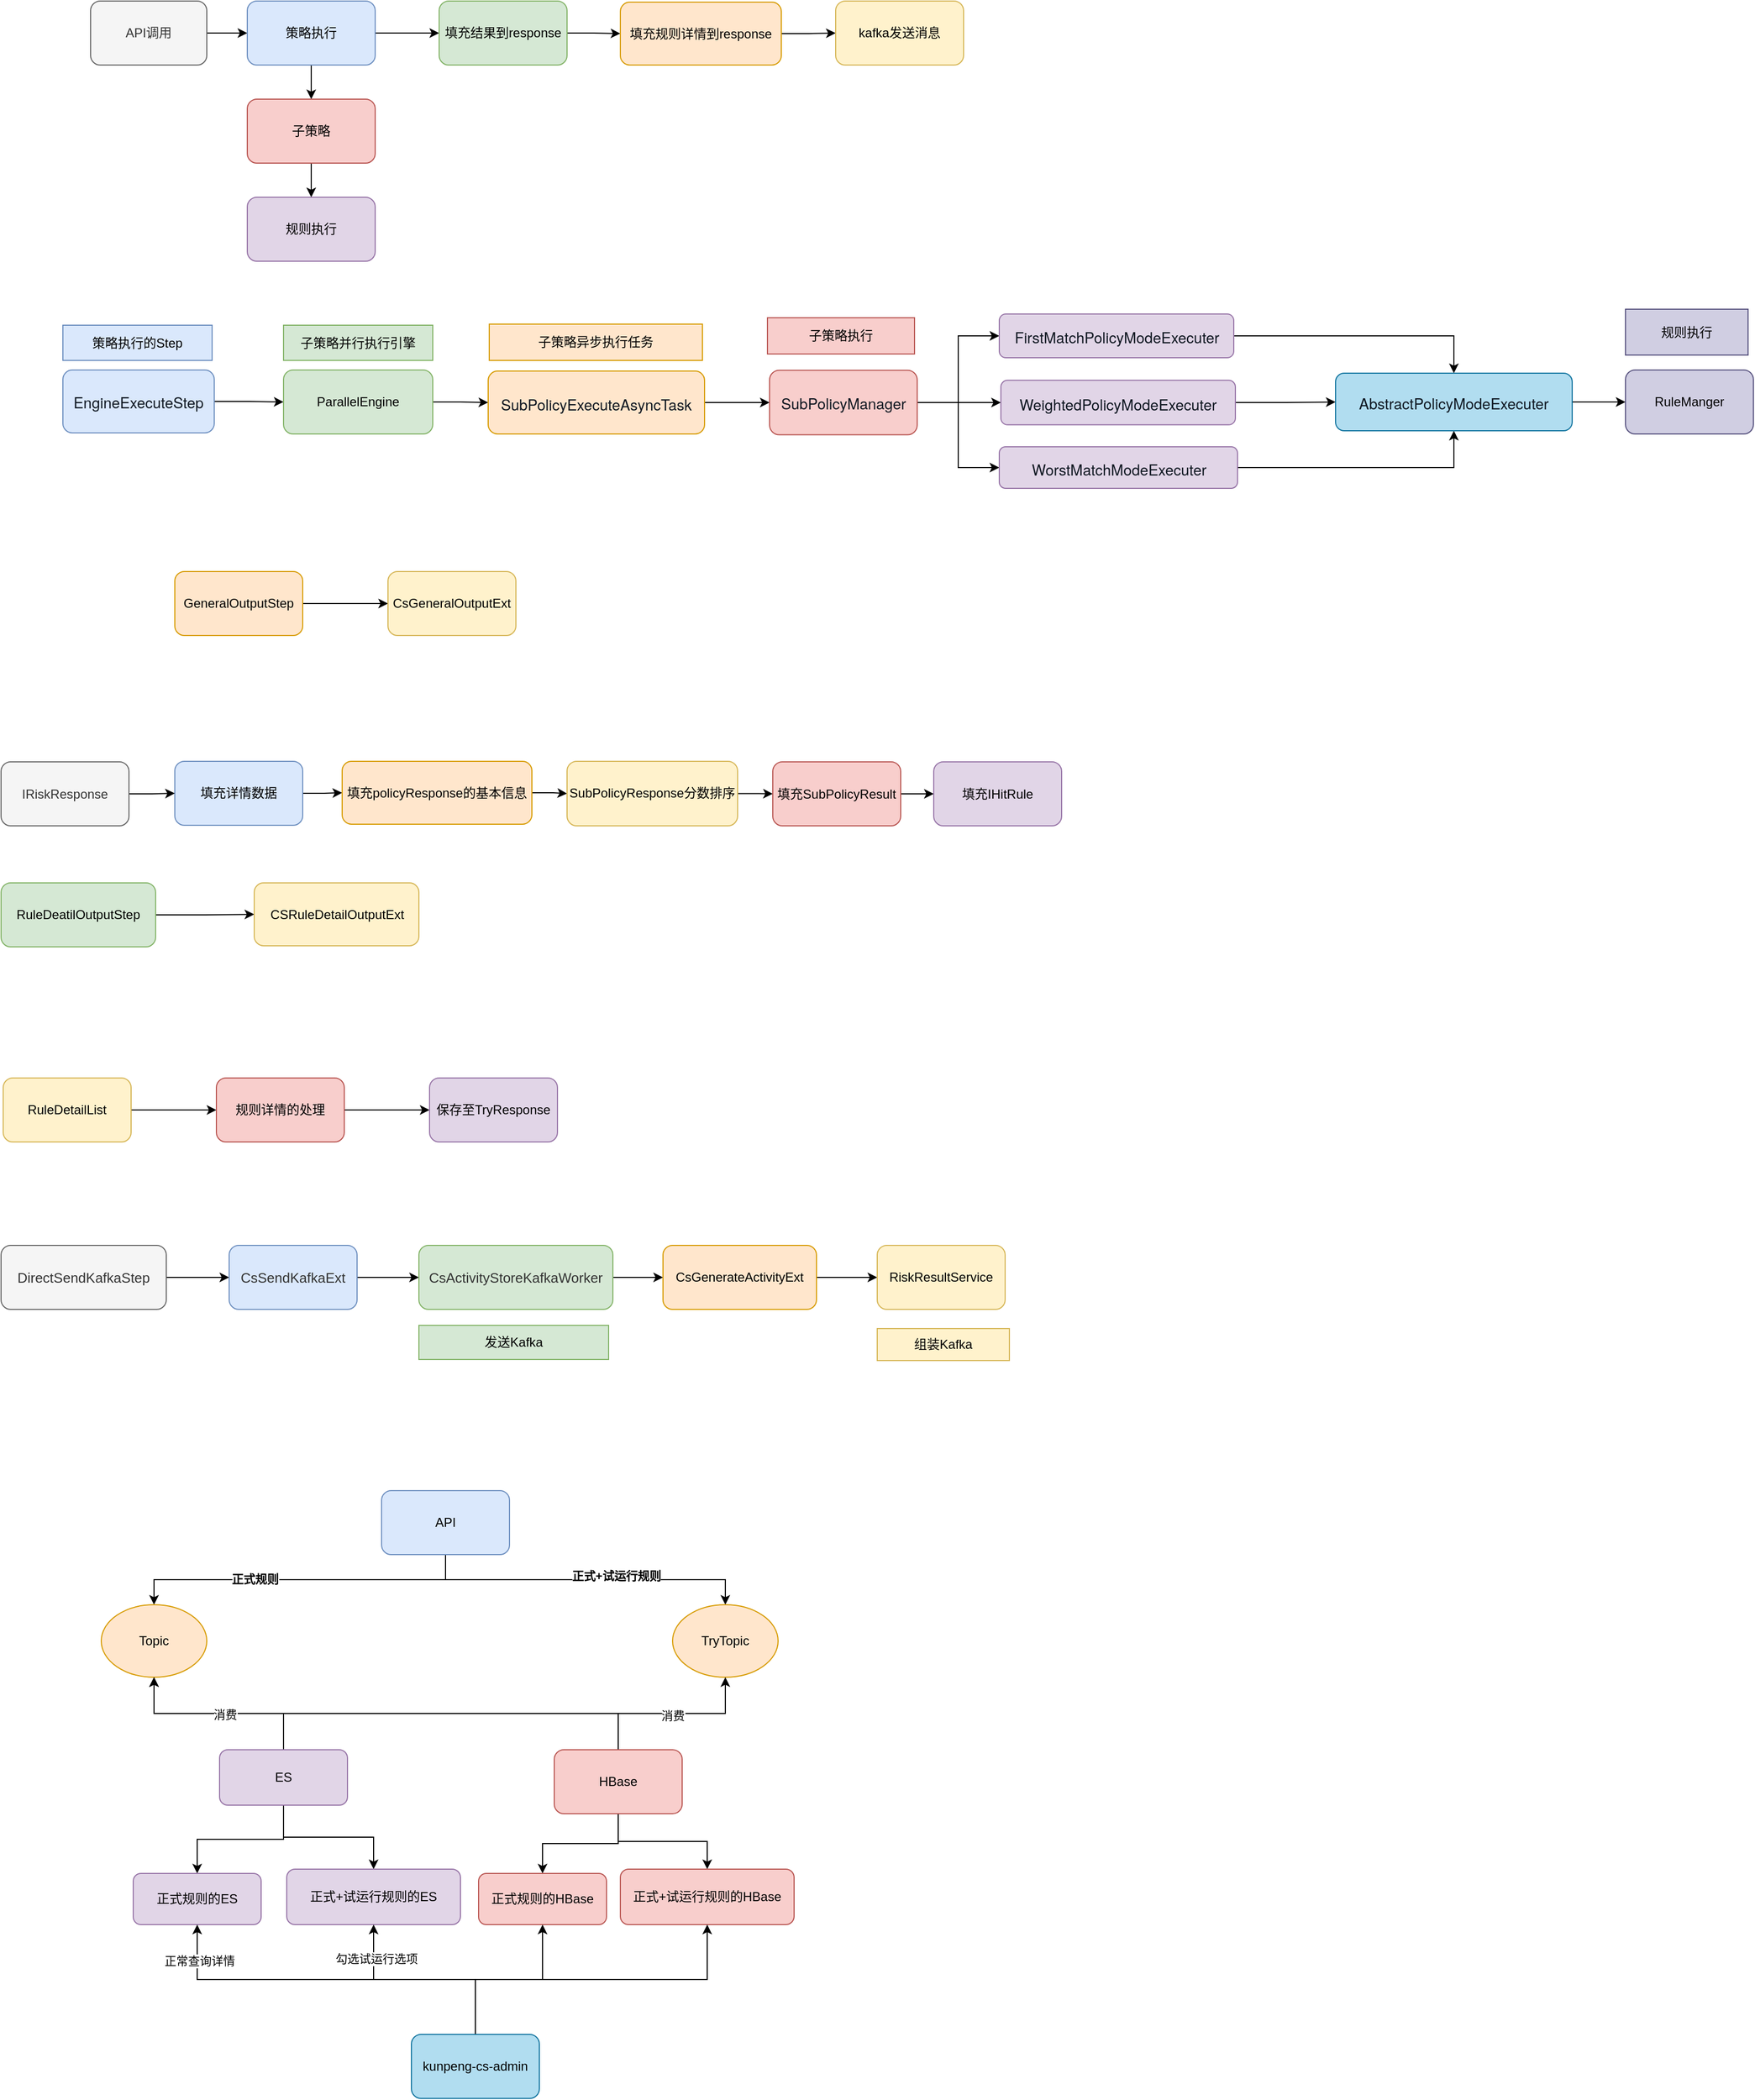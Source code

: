 <mxfile version="17.4.5" type="github" pages="2">
  <diagram id="8jfNpNAZliBH_JcL0tr9" name="Page-1">
    <mxGraphModel dx="873" dy="263" grid="0" gridSize="10" guides="1" tooltips="1" connect="1" arrows="1" fold="1" page="0" pageScale="1" pageWidth="827" pageHeight="1169" math="0" shadow="0">
      <root>
        <mxCell id="0" />
        <mxCell id="1" parent="0" />
        <mxCell id="HmQmNMEGDG_JzxM044ja-3" value="" style="edgeStyle=orthogonalEdgeStyle;rounded=0;orthogonalLoop=1;jettySize=auto;html=1;" parent="1" source="HmQmNMEGDG_JzxM044ja-1" target="HmQmNMEGDG_JzxM044ja-2" edge="1">
          <mxGeometry relative="1" as="geometry" />
        </mxCell>
        <mxCell id="HmQmNMEGDG_JzxM044ja-1" value="API调用" style="rounded=1;whiteSpace=wrap;html=1;fillColor=#f5f5f5;fontColor=#333333;strokeColor=#666666;" parent="1" vertex="1">
          <mxGeometry x="9" y="64" width="109" height="60" as="geometry" />
        </mxCell>
        <mxCell id="HmQmNMEGDG_JzxM044ja-9" value="" style="edgeStyle=orthogonalEdgeStyle;rounded=0;orthogonalLoop=1;jettySize=auto;html=1;fontColor=#FFFFFF;" parent="1" source="HmQmNMEGDG_JzxM044ja-2" target="HmQmNMEGDG_JzxM044ja-8" edge="1">
          <mxGeometry relative="1" as="geometry" />
        </mxCell>
        <mxCell id="HmQmNMEGDG_JzxM044ja-15" value="" style="edgeStyle=orthogonalEdgeStyle;rounded=0;orthogonalLoop=1;jettySize=auto;html=1;fontColor=#FFFFFF;" parent="1" source="HmQmNMEGDG_JzxM044ja-2" target="HmQmNMEGDG_JzxM044ja-14" edge="1">
          <mxGeometry relative="1" as="geometry" />
        </mxCell>
        <mxCell id="HmQmNMEGDG_JzxM044ja-2" value="策略执行" style="whiteSpace=wrap;html=1;rounded=1;fillColor=#dae8fc;strokeColor=#6c8ebf;" parent="1" vertex="1">
          <mxGeometry x="156" y="64" width="120" height="60" as="geometry" />
        </mxCell>
        <mxCell id="HmQmNMEGDG_JzxM044ja-11" value="" style="edgeStyle=orthogonalEdgeStyle;rounded=0;orthogonalLoop=1;jettySize=auto;html=1;fontColor=#FFFFFF;" parent="1" source="HmQmNMEGDG_JzxM044ja-8" target="HmQmNMEGDG_JzxM044ja-10" edge="1">
          <mxGeometry relative="1" as="geometry" />
        </mxCell>
        <mxCell id="HmQmNMEGDG_JzxM044ja-8" value="填充结果到response" style="whiteSpace=wrap;html=1;rounded=1;fillColor=#d5e8d4;strokeColor=#82b366;" parent="1" vertex="1">
          <mxGeometry x="336" y="64" width="120" height="60" as="geometry" />
        </mxCell>
        <mxCell id="HmQmNMEGDG_JzxM044ja-13" value="" style="edgeStyle=orthogonalEdgeStyle;rounded=0;orthogonalLoop=1;jettySize=auto;html=1;fontColor=#FFFFFF;" parent="1" source="HmQmNMEGDG_JzxM044ja-10" target="HmQmNMEGDG_JzxM044ja-12" edge="1">
          <mxGeometry relative="1" as="geometry" />
        </mxCell>
        <mxCell id="HmQmNMEGDG_JzxM044ja-10" value="填充规则详情到response" style="whiteSpace=wrap;html=1;rounded=1;fillColor=#ffe6cc;strokeColor=#d79b00;" parent="1" vertex="1">
          <mxGeometry x="506" y="65" width="151" height="59" as="geometry" />
        </mxCell>
        <mxCell id="HmQmNMEGDG_JzxM044ja-12" value="kafka发送消息" style="whiteSpace=wrap;html=1;rounded=1;fillColor=#fff2cc;strokeColor=#d6b656;" parent="1" vertex="1">
          <mxGeometry x="708" y="64" width="120" height="60" as="geometry" />
        </mxCell>
        <mxCell id="HmQmNMEGDG_JzxM044ja-18" value="" style="edgeStyle=orthogonalEdgeStyle;rounded=0;orthogonalLoop=1;jettySize=auto;html=1;fontColor=#FFFFFF;" parent="1" source="HmQmNMEGDG_JzxM044ja-14" target="HmQmNMEGDG_JzxM044ja-17" edge="1">
          <mxGeometry relative="1" as="geometry" />
        </mxCell>
        <mxCell id="HmQmNMEGDG_JzxM044ja-14" value="子策略" style="whiteSpace=wrap;html=1;fillColor=#f8cecc;strokeColor=#b85450;rounded=1;" parent="1" vertex="1">
          <mxGeometry x="156" y="156" width="120" height="60" as="geometry" />
        </mxCell>
        <mxCell id="HmQmNMEGDG_JzxM044ja-16" style="edgeStyle=orthogonalEdgeStyle;rounded=0;orthogonalLoop=1;jettySize=auto;html=1;exitX=0.5;exitY=1;exitDx=0;exitDy=0;fontColor=#FFFFFF;" parent="1" source="HmQmNMEGDG_JzxM044ja-14" target="HmQmNMEGDG_JzxM044ja-14" edge="1">
          <mxGeometry relative="1" as="geometry" />
        </mxCell>
        <mxCell id="HmQmNMEGDG_JzxM044ja-17" value="规则执行" style="whiteSpace=wrap;html=1;fillColor=#e1d5e7;strokeColor=#9673a6;rounded=1;" parent="1" vertex="1">
          <mxGeometry x="156" y="248" width="120" height="60" as="geometry" />
        </mxCell>
        <mxCell id="HmQmNMEGDG_JzxM044ja-28" value="" style="edgeStyle=orthogonalEdgeStyle;rounded=0;orthogonalLoop=1;jettySize=auto;html=1;fontFamily=Helvetica;fontColor=#FFFFFF;" parent="1" source="HmQmNMEGDG_JzxM044ja-25" target="HmQmNMEGDG_JzxM044ja-27" edge="1">
          <mxGeometry relative="1" as="geometry" />
        </mxCell>
        <mxCell id="HmQmNMEGDG_JzxM044ja-25" value="&lt;p class=&quot;p1&quot; style=&quot;margin: 0px ; font-stretch: normal ; font-size: 14px ; line-height: normal ; font-family: &amp;#34;helvetica neue&amp;#34; ; color: rgb(15 , 23 , 33)&quot;&gt;&lt;/p&gt;&lt;span style=&quot;color: rgb(15 , 23 , 33) ; font-family: &amp;#34;helvetica neue&amp;#34; ; font-size: 14px&quot;&gt;EngineExecuteStep&lt;br style=&quot;color: rgb(15 , 23 , 33) ; font-family: &amp;#34;helvetica neue&amp;#34; ; font-size: 14px ; font-style: normal ; font-weight: 400 ; letter-spacing: normal ; text-align: center ; text-indent: 0px ; text-transform: none ; word-spacing: 0px ; background-color: rgb(255 , 255 , 255)&quot;&gt;&lt;/span&gt;" style="rounded=1;whiteSpace=wrap;html=1;fontFamily=Helvetica;strokeColor=#6c8ebf;fillColor=#dae8fc;" parent="1" vertex="1">
          <mxGeometry x="-17" y="410" width="142" height="59" as="geometry" />
        </mxCell>
        <mxCell id="HmQmNMEGDG_JzxM044ja-35" value="" style="edgeStyle=orthogonalEdgeStyle;rounded=0;orthogonalLoop=1;jettySize=auto;html=1;fontFamily=Helvetica;fontColor=#FFFFFF;" parent="1" source="HmQmNMEGDG_JzxM044ja-27" target="HmQmNMEGDG_JzxM044ja-34" edge="1">
          <mxGeometry relative="1" as="geometry" />
        </mxCell>
        <mxCell id="HmQmNMEGDG_JzxM044ja-27" value="ParallelEngine" style="whiteSpace=wrap;html=1;fillColor=#d5e8d4;strokeColor=#82b366;rounded=1;" parent="1" vertex="1">
          <mxGeometry x="190" y="410" width="140" height="60" as="geometry" />
        </mxCell>
        <mxCell id="HmQmNMEGDG_JzxM044ja-30" value="策略执行的Step" style="text;html=1;strokeColor=#6c8ebf;fillColor=#dae8fc;align=center;verticalAlign=middle;whiteSpace=wrap;rounded=0;fontFamily=Helvetica;" parent="1" vertex="1">
          <mxGeometry x="-17" y="368" width="140" height="33" as="geometry" />
        </mxCell>
        <mxCell id="HmQmNMEGDG_JzxM044ja-31" value="子策略并行执行引擎" style="text;html=1;strokeColor=#82b366;fillColor=#d5e8d4;align=center;verticalAlign=middle;whiteSpace=wrap;rounded=0;fontFamily=Helvetica;" parent="1" vertex="1">
          <mxGeometry x="190" y="368" width="140" height="33" as="geometry" />
        </mxCell>
        <mxCell id="HmQmNMEGDG_JzxM044ja-38" value="" style="edgeStyle=orthogonalEdgeStyle;rounded=0;orthogonalLoop=1;jettySize=auto;html=1;fontFamily=Helvetica;fontColor=#FFFFFF;" parent="1" source="HmQmNMEGDG_JzxM044ja-34" target="HmQmNMEGDG_JzxM044ja-37" edge="1">
          <mxGeometry relative="1" as="geometry" />
        </mxCell>
        <mxCell id="HmQmNMEGDG_JzxM044ja-34" value="&lt;p class=&quot;p1&quot; style=&quot;margin: 0px ; font-stretch: normal ; font-size: 14px ; line-height: normal ; font-family: &amp;#34;helvetica neue&amp;#34; ; color: rgb(15 , 23 , 33)&quot;&gt;SubPolicyExecuteAsyncTask&lt;/p&gt;" style="whiteSpace=wrap;html=1;fillColor=#ffe6cc;strokeColor=#d79b00;rounded=1;" parent="1" vertex="1">
          <mxGeometry x="382" y="411" width="203" height="59" as="geometry" />
        </mxCell>
        <mxCell id="HmQmNMEGDG_JzxM044ja-36" value="子策略异步执行任务" style="text;html=1;strokeColor=#d79b00;fillColor=#ffe6cc;align=center;verticalAlign=middle;whiteSpace=wrap;rounded=0;fontFamily=Helvetica;" parent="1" vertex="1">
          <mxGeometry x="383" y="367" width="200" height="34" as="geometry" />
        </mxCell>
        <mxCell id="HmQmNMEGDG_JzxM044ja-46" style="edgeStyle=orthogonalEdgeStyle;rounded=0;orthogonalLoop=1;jettySize=auto;html=1;entryX=0;entryY=0.5;entryDx=0;entryDy=0;fontFamily=Helvetica;fontColor=#FFFFFF;exitX=1;exitY=0.5;exitDx=0;exitDy=0;" parent="1" source="HmQmNMEGDG_JzxM044ja-37" target="HmQmNMEGDG_JzxM044ja-40" edge="1">
          <mxGeometry relative="1" as="geometry">
            <mxPoint x="817" y="292" as="sourcePoint" />
          </mxGeometry>
        </mxCell>
        <mxCell id="HmQmNMEGDG_JzxM044ja-49" style="edgeStyle=orthogonalEdgeStyle;rounded=0;orthogonalLoop=1;jettySize=auto;html=1;exitX=1;exitY=0.5;exitDx=0;exitDy=0;entryX=0;entryY=0.5;entryDx=0;entryDy=0;fontFamily=Helvetica;fontColor=#FFFFFF;startArrow=none;startFill=0;endArrow=classic;endFill=1;" parent="1" source="HmQmNMEGDG_JzxM044ja-37" target="HmQmNMEGDG_JzxM044ja-42" edge="1">
          <mxGeometry relative="1" as="geometry" />
        </mxCell>
        <mxCell id="HmQmNMEGDG_JzxM044ja-50" style="edgeStyle=orthogonalEdgeStyle;rounded=0;orthogonalLoop=1;jettySize=auto;html=1;exitX=1;exitY=0.5;exitDx=0;exitDy=0;entryX=0;entryY=0.5;entryDx=0;entryDy=0;fontFamily=Helvetica;fontColor=#FFFFFF;startArrow=none;startFill=0;endArrow=classic;endFill=1;" parent="1" source="HmQmNMEGDG_JzxM044ja-37" target="HmQmNMEGDG_JzxM044ja-44" edge="1">
          <mxGeometry relative="1" as="geometry" />
        </mxCell>
        <mxCell id="HmQmNMEGDG_JzxM044ja-37" value="&lt;span style=&quot;color: rgb(15 , 23 , 33) ; font-family: &amp;#34;helvetica neue&amp;#34; ; font-size: 14px&quot;&gt;SubPolicyManager&lt;/span&gt;" style="whiteSpace=wrap;html=1;fillColor=#f8cecc;strokeColor=#b85450;rounded=1;" parent="1" vertex="1">
          <mxGeometry x="646" y="410.25" width="138.5" height="60.5" as="geometry" />
        </mxCell>
        <mxCell id="HmQmNMEGDG_JzxM044ja-39" value="子策略执行" style="text;html=1;strokeColor=#b85450;fillColor=#f8cecc;align=center;verticalAlign=middle;whiteSpace=wrap;rounded=0;fontFamily=Helvetica;" parent="1" vertex="1">
          <mxGeometry x="644" y="361" width="138" height="34" as="geometry" />
        </mxCell>
        <mxCell id="HmQmNMEGDG_JzxM044ja-57" style="edgeStyle=orthogonalEdgeStyle;rounded=0;orthogonalLoop=1;jettySize=auto;html=1;exitX=1;exitY=0.5;exitDx=0;exitDy=0;fontFamily=Helvetica;fontColor=#FFFFFF;startArrow=none;startFill=0;endArrow=classic;endFill=1;" parent="1" source="HmQmNMEGDG_JzxM044ja-40" target="HmQmNMEGDG_JzxM044ja-56" edge="1">
          <mxGeometry relative="1" as="geometry" />
        </mxCell>
        <mxCell id="HmQmNMEGDG_JzxM044ja-40" value="&lt;p class=&quot;p1&quot; style=&quot;margin: 0px ; font-stretch: normal ; font-size: 14px ; line-height: normal ; font-family: &amp;#34;helvetica neue&amp;#34; ; color: rgb(15 , 23 , 33)&quot;&gt;FirstMatchPolicyModeExecuter&lt;/p&gt;" style="whiteSpace=wrap;html=1;fillColor=#e1d5e7;strokeColor=#9673a6;rounded=1;" parent="1" vertex="1">
          <mxGeometry x="861.5" y="357.5" width="220" height="41" as="geometry" />
        </mxCell>
        <mxCell id="HmQmNMEGDG_JzxM044ja-59" style="edgeStyle=orthogonalEdgeStyle;rounded=0;orthogonalLoop=1;jettySize=auto;html=1;exitX=1;exitY=0.5;exitDx=0;exitDy=0;fontFamily=Helvetica;fontColor=#FFFFFF;startArrow=none;startFill=0;endArrow=classic;endFill=1;" parent="1" source="HmQmNMEGDG_JzxM044ja-42" target="HmQmNMEGDG_JzxM044ja-56" edge="1">
          <mxGeometry relative="1" as="geometry" />
        </mxCell>
        <mxCell id="HmQmNMEGDG_JzxM044ja-42" value="&lt;p class=&quot;p1&quot; style=&quot;margin: 0px ; font-stretch: normal ; font-size: 14px ; line-height: normal ; font-family: &amp;#34;helvetica neue&amp;#34; ; color: rgb(15 , 23 , 33)&quot;&gt;WeightedPolicyModeExecuter&lt;/p&gt;" style="whiteSpace=wrap;html=1;fillColor=#e1d5e7;strokeColor=#9673a6;rounded=1;" parent="1" vertex="1">
          <mxGeometry x="863" y="419.63" width="220" height="41.75" as="geometry" />
        </mxCell>
        <mxCell id="HmQmNMEGDG_JzxM044ja-58" style="edgeStyle=orthogonalEdgeStyle;rounded=0;orthogonalLoop=1;jettySize=auto;html=1;exitX=1;exitY=0.5;exitDx=0;exitDy=0;entryX=0.5;entryY=1;entryDx=0;entryDy=0;fontFamily=Helvetica;fontColor=#FFFFFF;startArrow=none;startFill=0;endArrow=classic;endFill=1;" parent="1" source="HmQmNMEGDG_JzxM044ja-44" target="HmQmNMEGDG_JzxM044ja-56" edge="1">
          <mxGeometry relative="1" as="geometry" />
        </mxCell>
        <mxCell id="HmQmNMEGDG_JzxM044ja-44" value="&lt;p class=&quot;p1&quot; style=&quot;margin: 0px ; font-stretch: normal ; font-size: 14px ; line-height: normal ; font-family: &amp;#34;helvetica neue&amp;#34; ; color: rgb(15 , 23 , 33)&quot;&gt;WorstMatchModeExecuter&lt;/p&gt;" style="whiteSpace=wrap;html=1;fillColor=#e1d5e7;strokeColor=#9673a6;rounded=1;" parent="1" vertex="1">
          <mxGeometry x="861.5" y="482" width="223.5" height="39" as="geometry" />
        </mxCell>
        <mxCell id="HmQmNMEGDG_JzxM044ja-61" value="" style="edgeStyle=orthogonalEdgeStyle;rounded=0;orthogonalLoop=1;jettySize=auto;html=1;fontFamily=Helvetica;fontColor=#FFFFFF;startArrow=none;startFill=0;endArrow=classic;endFill=1;" parent="1" source="HmQmNMEGDG_JzxM044ja-56" target="HmQmNMEGDG_JzxM044ja-60" edge="1">
          <mxGeometry relative="1" as="geometry" />
        </mxCell>
        <mxCell id="HmQmNMEGDG_JzxM044ja-56" value="&lt;p class=&quot;p1&quot; style=&quot;margin: 0px ; font-stretch: normal ; font-size: 14px ; line-height: normal ; font-family: &amp;#34;helvetica neue&amp;#34; ; color: rgb(15 , 23 , 33)&quot;&gt;AbstractPolicyModeExecuter&lt;/p&gt;" style="rounded=1;whiteSpace=wrap;html=1;fontFamily=Helvetica;strokeColor=#10739e;fillColor=#b1ddf0;" parent="1" vertex="1">
          <mxGeometry x="1177" y="413" width="222" height="54" as="geometry" />
        </mxCell>
        <mxCell id="HmQmNMEGDG_JzxM044ja-60" value="RuleManger" style="whiteSpace=wrap;html=1;fillColor=#d0cee2;strokeColor=#56517e;rounded=1;" parent="1" vertex="1">
          <mxGeometry x="1449" y="410" width="120" height="60" as="geometry" />
        </mxCell>
        <mxCell id="HmQmNMEGDG_JzxM044ja-62" value="规则执行" style="text;html=1;strokeColor=#56517e;fillColor=#d0cee2;align=center;verticalAlign=middle;whiteSpace=wrap;rounded=0;fontFamily=Helvetica;" parent="1" vertex="1">
          <mxGeometry x="1449" y="353" width="115" height="43" as="geometry" />
        </mxCell>
        <mxCell id="BPZOe5Mcxmma2KJgpljq-3" value="" style="edgeStyle=orthogonalEdgeStyle;rounded=0;orthogonalLoop=1;jettySize=auto;html=1;" edge="1" parent="1" source="BPZOe5Mcxmma2KJgpljq-1" target="BPZOe5Mcxmma2KJgpljq-2">
          <mxGeometry relative="1" as="geometry" />
        </mxCell>
        <mxCell id="BPZOe5Mcxmma2KJgpljq-1" value="GeneralOutputStep" style="rounded=1;whiteSpace=wrap;html=1;fillColor=#ffe6cc;strokeColor=#d79b00;" vertex="1" parent="1">
          <mxGeometry x="88" y="599" width="120" height="60" as="geometry" />
        </mxCell>
        <mxCell id="BPZOe5Mcxmma2KJgpljq-2" value="&lt;span&gt;CsGeneralOutputExt&lt;/span&gt;" style="whiteSpace=wrap;html=1;fillColor=#fff2cc;strokeColor=#d6b656;rounded=1;" vertex="1" parent="1">
          <mxGeometry x="288" y="599" width="120" height="60" as="geometry" />
        </mxCell>
        <mxCell id="BPZOe5Mcxmma2KJgpljq-6" value="" style="edgeStyle=orthogonalEdgeStyle;rounded=0;orthogonalLoop=1;jettySize=auto;html=1;" edge="1" parent="1" source="BPZOe5Mcxmma2KJgpljq-4" target="BPZOe5Mcxmma2KJgpljq-5">
          <mxGeometry relative="1" as="geometry" />
        </mxCell>
        <mxCell id="BPZOe5Mcxmma2KJgpljq-4" value="填充详情数据" style="rounded=1;whiteSpace=wrap;html=1;fillColor=#dae8fc;strokeColor=#6c8ebf;" vertex="1" parent="1">
          <mxGeometry x="88" y="777" width="120" height="60" as="geometry" />
        </mxCell>
        <mxCell id="BPZOe5Mcxmma2KJgpljq-10" value="" style="edgeStyle=orthogonalEdgeStyle;rounded=0;orthogonalLoop=1;jettySize=auto;html=1;" edge="1" parent="1" source="BPZOe5Mcxmma2KJgpljq-5" target="BPZOe5Mcxmma2KJgpljq-9">
          <mxGeometry relative="1" as="geometry" />
        </mxCell>
        <mxCell id="BPZOe5Mcxmma2KJgpljq-5" value="填充policyResponse的基本信息" style="whiteSpace=wrap;html=1;rounded=1;fillColor=#ffe6cc;strokeColor=#d79b00;" vertex="1" parent="1">
          <mxGeometry x="245" y="777" width="178" height="59" as="geometry" />
        </mxCell>
        <mxCell id="BPZOe5Mcxmma2KJgpljq-17" value="" style="edgeStyle=orthogonalEdgeStyle;rounded=0;orthogonalLoop=1;jettySize=auto;html=1;" edge="1" parent="1" source="BPZOe5Mcxmma2KJgpljq-9" target="BPZOe5Mcxmma2KJgpljq-16">
          <mxGeometry relative="1" as="geometry" />
        </mxCell>
        <mxCell id="BPZOe5Mcxmma2KJgpljq-9" value="SubPolicyResponse分数排序" style="whiteSpace=wrap;html=1;rounded=1;fillColor=#fff2cc;strokeColor=#d6b656;" vertex="1" parent="1">
          <mxGeometry x="456" y="777" width="160" height="60.5" as="geometry" />
        </mxCell>
        <mxCell id="BPZOe5Mcxmma2KJgpljq-15" style="edgeStyle=orthogonalEdgeStyle;rounded=0;orthogonalLoop=1;jettySize=auto;html=1;exitX=1;exitY=0.5;exitDx=0;exitDy=0;" edge="1" parent="1" source="BPZOe5Mcxmma2KJgpljq-13" target="BPZOe5Mcxmma2KJgpljq-4">
          <mxGeometry relative="1" as="geometry" />
        </mxCell>
        <mxCell id="BPZOe5Mcxmma2KJgpljq-13" value="IRiskResponse" style="whiteSpace=wrap;html=1;rounded=1;fillColor=#f5f5f5;fontColor=#333333;strokeColor=#666666;" vertex="1" parent="1">
          <mxGeometry x="-75" y="777.5" width="120" height="60" as="geometry" />
        </mxCell>
        <mxCell id="BPZOe5Mcxmma2KJgpljq-19" value="" style="edgeStyle=orthogonalEdgeStyle;rounded=0;orthogonalLoop=1;jettySize=auto;html=1;" edge="1" parent="1" source="BPZOe5Mcxmma2KJgpljq-16" target="BPZOe5Mcxmma2KJgpljq-18">
          <mxGeometry relative="1" as="geometry" />
        </mxCell>
        <mxCell id="BPZOe5Mcxmma2KJgpljq-16" value="填充SubPolicyResult" style="whiteSpace=wrap;html=1;rounded=1;fillColor=#f8cecc;strokeColor=#b85450;" vertex="1" parent="1">
          <mxGeometry x="649" y="777.5" width="120" height="60" as="geometry" />
        </mxCell>
        <mxCell id="BPZOe5Mcxmma2KJgpljq-18" value="填充IHitRule" style="whiteSpace=wrap;html=1;rounded=1;fillColor=#e1d5e7;strokeColor=#9673a6;" vertex="1" parent="1">
          <mxGeometry x="800" y="777.5" width="120" height="60" as="geometry" />
        </mxCell>
        <mxCell id="BPZOe5Mcxmma2KJgpljq-22" value="" style="edgeStyle=orthogonalEdgeStyle;rounded=0;orthogonalLoop=1;jettySize=auto;html=1;" edge="1" parent="1" source="BPZOe5Mcxmma2KJgpljq-20" target="BPZOe5Mcxmma2KJgpljq-21">
          <mxGeometry relative="1" as="geometry" />
        </mxCell>
        <mxCell id="BPZOe5Mcxmma2KJgpljq-20" value="RuleDeatilOutputStep" style="rounded=1;whiteSpace=wrap;html=1;fillColor=#d5e8d4;strokeColor=#82b366;" vertex="1" parent="1">
          <mxGeometry x="-75" y="891" width="145" height="60" as="geometry" />
        </mxCell>
        <mxCell id="BPZOe5Mcxmma2KJgpljq-21" value="CSRuleDetailOutputExt" style="whiteSpace=wrap;html=1;fillColor=#fff2cc;strokeColor=#d6b656;rounded=1;" vertex="1" parent="1">
          <mxGeometry x="162.5" y="891" width="154.5" height="59" as="geometry" />
        </mxCell>
        <mxCell id="BPZOe5Mcxmma2KJgpljq-25" value="" style="edgeStyle=orthogonalEdgeStyle;rounded=0;orthogonalLoop=1;jettySize=auto;html=1;" edge="1" parent="1" source="BPZOe5Mcxmma2KJgpljq-23" target="BPZOe5Mcxmma2KJgpljq-24">
          <mxGeometry relative="1" as="geometry" />
        </mxCell>
        <mxCell id="BPZOe5Mcxmma2KJgpljq-23" value="RuleDetailList" style="rounded=1;whiteSpace=wrap;html=1;fillColor=#fff2cc;strokeColor=#d6b656;" vertex="1" parent="1">
          <mxGeometry x="-73" y="1074" width="120" height="60" as="geometry" />
        </mxCell>
        <mxCell id="BPZOe5Mcxmma2KJgpljq-27" value="" style="edgeStyle=orthogonalEdgeStyle;rounded=0;orthogonalLoop=1;jettySize=auto;html=1;" edge="1" parent="1" source="BPZOe5Mcxmma2KJgpljq-24" target="BPZOe5Mcxmma2KJgpljq-26">
          <mxGeometry relative="1" as="geometry" />
        </mxCell>
        <mxCell id="BPZOe5Mcxmma2KJgpljq-24" value="规则详情的处理" style="whiteSpace=wrap;html=1;rounded=1;fillColor=#f8cecc;strokeColor=#b85450;" vertex="1" parent="1">
          <mxGeometry x="127" y="1074" width="120" height="60" as="geometry" />
        </mxCell>
        <mxCell id="BPZOe5Mcxmma2KJgpljq-26" value="保存至TryResponse" style="whiteSpace=wrap;html=1;rounded=1;fillColor=#e1d5e7;strokeColor=#9673a6;" vertex="1" parent="1">
          <mxGeometry x="327" y="1074" width="120" height="60" as="geometry" />
        </mxCell>
        <mxCell id="BPZOe5Mcxmma2KJgpljq-30" value="" style="edgeStyle=orthogonalEdgeStyle;rounded=0;orthogonalLoop=1;jettySize=auto;html=1;" edge="1" parent="1" source="BPZOe5Mcxmma2KJgpljq-28" target="BPZOe5Mcxmma2KJgpljq-29">
          <mxGeometry relative="1" as="geometry" />
        </mxCell>
        <mxCell id="BPZOe5Mcxmma2KJgpljq-28" value="&lt;span style=&quot;color: rgb(50 , 50 , 50) ; font-size: 13px ; background-color: rgba(255 , 255 , 255 , 0.01)&quot;&gt;DirectSendKafkaStep&lt;/span&gt;" style="rounded=1;whiteSpace=wrap;html=1;fillColor=#f5f5f5;fontColor=#333333;strokeColor=#666666;" vertex="1" parent="1">
          <mxGeometry x="-75" y="1231" width="155" height="60" as="geometry" />
        </mxCell>
        <mxCell id="BPZOe5Mcxmma2KJgpljq-32" value="" style="edgeStyle=orthogonalEdgeStyle;rounded=0;orthogonalLoop=1;jettySize=auto;html=1;" edge="1" parent="1" source="BPZOe5Mcxmma2KJgpljq-29" target="BPZOe5Mcxmma2KJgpljq-31">
          <mxGeometry relative="1" as="geometry" />
        </mxCell>
        <mxCell id="BPZOe5Mcxmma2KJgpljq-29" value="&lt;meta charset=&quot;utf-8&quot;&gt;&lt;span style=&quot;color: rgb(50, 50, 50); font-size: 13px; font-style: normal; font-weight: 400; letter-spacing: normal; text-align: center; text-indent: 0px; text-transform: none; word-spacing: 0px; background-color: rgba(255, 255, 255, 0.01); display: inline; float: none;&quot;&gt;CsSendKafkaExt&lt;/span&gt;" style="whiteSpace=wrap;html=1;rounded=1;fillColor=#dae8fc;strokeColor=#6c8ebf;" vertex="1" parent="1">
          <mxGeometry x="139" y="1231" width="120" height="60" as="geometry" />
        </mxCell>
        <mxCell id="BPZOe5Mcxmma2KJgpljq-34" value="" style="edgeStyle=orthogonalEdgeStyle;rounded=0;orthogonalLoop=1;jettySize=auto;html=1;" edge="1" parent="1" source="BPZOe5Mcxmma2KJgpljq-31" target="BPZOe5Mcxmma2KJgpljq-33">
          <mxGeometry relative="1" as="geometry" />
        </mxCell>
        <mxCell id="BPZOe5Mcxmma2KJgpljq-31" value="&lt;span style=&quot;color: rgb(50 , 50 , 50) ; font-size: 13px ; background-color: rgba(255 , 255 , 255 , 0.01)&quot;&gt;CsActivityStoreKafkaWorker&lt;/span&gt;" style="whiteSpace=wrap;html=1;rounded=1;fillColor=#d5e8d4;strokeColor=#82b366;" vertex="1" parent="1">
          <mxGeometry x="317" y="1231" width="182" height="60" as="geometry" />
        </mxCell>
        <mxCell id="BPZOe5Mcxmma2KJgpljq-36" value="" style="edgeStyle=orthogonalEdgeStyle;rounded=0;orthogonalLoop=1;jettySize=auto;html=1;" edge="1" parent="1" source="BPZOe5Mcxmma2KJgpljq-33" target="BPZOe5Mcxmma2KJgpljq-35">
          <mxGeometry relative="1" as="geometry" />
        </mxCell>
        <mxCell id="BPZOe5Mcxmma2KJgpljq-33" value="CsGenerateActivityExt" style="whiteSpace=wrap;html=1;rounded=1;fillColor=#ffe6cc;strokeColor=#d79b00;" vertex="1" parent="1">
          <mxGeometry x="546" y="1231" width="144" height="60" as="geometry" />
        </mxCell>
        <mxCell id="BPZOe5Mcxmma2KJgpljq-35" value="RiskResultService" style="whiteSpace=wrap;html=1;rounded=1;fillColor=#fff2cc;strokeColor=#d6b656;" vertex="1" parent="1">
          <mxGeometry x="747" y="1231" width="120" height="60" as="geometry" />
        </mxCell>
        <mxCell id="BPZOe5Mcxmma2KJgpljq-37" value="组装Kafka" style="text;html=1;strokeColor=#d6b656;fillColor=#fff2cc;align=center;verticalAlign=middle;whiteSpace=wrap;rounded=0;" vertex="1" parent="1">
          <mxGeometry x="747" y="1309" width="124" height="30" as="geometry" />
        </mxCell>
        <mxCell id="BPZOe5Mcxmma2KJgpljq-39" value="发送Kafka" style="text;html=1;strokeColor=#82b366;fillColor=#d5e8d4;align=center;verticalAlign=middle;whiteSpace=wrap;rounded=0;" vertex="1" parent="1">
          <mxGeometry x="317" y="1306" width="178" height="32" as="geometry" />
        </mxCell>
        <mxCell id="BPZOe5Mcxmma2KJgpljq-45" style="edgeStyle=orthogonalEdgeStyle;rounded=0;orthogonalLoop=1;jettySize=auto;html=1;exitX=0.5;exitY=1;exitDx=0;exitDy=0;" edge="1" parent="1" source="BPZOe5Mcxmma2KJgpljq-41" target="BPZOe5Mcxmma2KJgpljq-43">
          <mxGeometry relative="1" as="geometry" />
        </mxCell>
        <mxCell id="BPZOe5Mcxmma2KJgpljq-52" value="&lt;b&gt;正式规则&lt;/b&gt;" style="edgeLabel;html=1;align=center;verticalAlign=middle;resizable=0;points=[];" vertex="1" connectable="0" parent="BPZOe5Mcxmma2KJgpljq-45">
          <mxGeometry x="0.264" y="-1" relative="1" as="geometry">
            <mxPoint as="offset" />
          </mxGeometry>
        </mxCell>
        <mxCell id="BPZOe5Mcxmma2KJgpljq-46" style="edgeStyle=orthogonalEdgeStyle;rounded=0;orthogonalLoop=1;jettySize=auto;html=1;exitX=0.5;exitY=1;exitDx=0;exitDy=0;" edge="1" parent="1" source="BPZOe5Mcxmma2KJgpljq-41" target="BPZOe5Mcxmma2KJgpljq-44">
          <mxGeometry relative="1" as="geometry" />
        </mxCell>
        <mxCell id="BPZOe5Mcxmma2KJgpljq-53" value="&lt;b&gt;正式+试运行规则&lt;/b&gt;" style="edgeLabel;html=1;align=center;verticalAlign=middle;resizable=0;points=[];" vertex="1" connectable="0" parent="BPZOe5Mcxmma2KJgpljq-46">
          <mxGeometry x="0.186" y="4" relative="1" as="geometry">
            <mxPoint as="offset" />
          </mxGeometry>
        </mxCell>
        <mxCell id="BPZOe5Mcxmma2KJgpljq-41" value="API" style="rounded=1;whiteSpace=wrap;html=1;fillColor=#dae8fc;strokeColor=#6c8ebf;" vertex="1" parent="1">
          <mxGeometry x="282" y="1461" width="120" height="60" as="geometry" />
        </mxCell>
        <mxCell id="BPZOe5Mcxmma2KJgpljq-43" value="Topic" style="ellipse;whiteSpace=wrap;html=1;fillColor=#ffe6cc;strokeColor=#d79b00;" vertex="1" parent="1">
          <mxGeometry x="19" y="1568" width="99" height="68" as="geometry" />
        </mxCell>
        <mxCell id="BPZOe5Mcxmma2KJgpljq-44" value="TryTopic" style="ellipse;whiteSpace=wrap;html=1;fillColor=#ffe6cc;strokeColor=#d79b00;" vertex="1" parent="1">
          <mxGeometry x="555" y="1568" width="99" height="68" as="geometry" />
        </mxCell>
        <mxCell id="BPZOe5Mcxmma2KJgpljq-51" style="edgeStyle=orthogonalEdgeStyle;rounded=0;orthogonalLoop=1;jettySize=auto;html=1;exitX=0.5;exitY=0;exitDx=0;exitDy=0;entryX=0.5;entryY=1;entryDx=0;entryDy=0;" edge="1" parent="1" source="BPZOe5Mcxmma2KJgpljq-47" target="BPZOe5Mcxmma2KJgpljq-43">
          <mxGeometry relative="1" as="geometry" />
        </mxCell>
        <mxCell id="BPZOe5Mcxmma2KJgpljq-58" value="" style="edgeStyle=orthogonalEdgeStyle;rounded=0;orthogonalLoop=1;jettySize=auto;html=1;" edge="1" parent="1" source="BPZOe5Mcxmma2KJgpljq-47" target="BPZOe5Mcxmma2KJgpljq-57">
          <mxGeometry relative="1" as="geometry" />
        </mxCell>
        <mxCell id="BPZOe5Mcxmma2KJgpljq-60" style="edgeStyle=orthogonalEdgeStyle;rounded=0;orthogonalLoop=1;jettySize=auto;html=1;exitX=0.5;exitY=1;exitDx=0;exitDy=0;" edge="1" parent="1" source="BPZOe5Mcxmma2KJgpljq-47" target="BPZOe5Mcxmma2KJgpljq-59">
          <mxGeometry relative="1" as="geometry" />
        </mxCell>
        <mxCell id="BPZOe5Mcxmma2KJgpljq-47" value="ES" style="rounded=1;whiteSpace=wrap;html=1;fillColor=#e1d5e7;strokeColor=#9673a6;" vertex="1" parent="1">
          <mxGeometry x="130" y="1704" width="120" height="52" as="geometry" />
        </mxCell>
        <mxCell id="BPZOe5Mcxmma2KJgpljq-49" style="edgeStyle=orthogonalEdgeStyle;rounded=0;orthogonalLoop=1;jettySize=auto;html=1;exitX=0.5;exitY=0;exitDx=0;exitDy=0;" edge="1" parent="1" source="BPZOe5Mcxmma2KJgpljq-48" target="BPZOe5Mcxmma2KJgpljq-44">
          <mxGeometry relative="1" as="geometry" />
        </mxCell>
        <mxCell id="BPZOe5Mcxmma2KJgpljq-55" value="消费" style="edgeLabel;html=1;align=center;verticalAlign=middle;resizable=0;points=[];" vertex="1" connectable="0" parent="BPZOe5Mcxmma2KJgpljq-49">
          <mxGeometry x="0.007" y="-2" relative="1" as="geometry">
            <mxPoint as="offset" />
          </mxGeometry>
        </mxCell>
        <mxCell id="BPZOe5Mcxmma2KJgpljq-50" style="edgeStyle=orthogonalEdgeStyle;rounded=0;orthogonalLoop=1;jettySize=auto;html=1;exitX=0.5;exitY=0;exitDx=0;exitDy=0;entryX=0.5;entryY=1;entryDx=0;entryDy=0;" edge="1" parent="1" source="BPZOe5Mcxmma2KJgpljq-48" target="BPZOe5Mcxmma2KJgpljq-43">
          <mxGeometry relative="1" as="geometry" />
        </mxCell>
        <mxCell id="BPZOe5Mcxmma2KJgpljq-54" value="消费" style="edgeLabel;html=1;align=center;verticalAlign=middle;resizable=0;points=[];" vertex="1" connectable="0" parent="BPZOe5Mcxmma2KJgpljq-50">
          <mxGeometry x="0.6" y="1" relative="1" as="geometry">
            <mxPoint as="offset" />
          </mxGeometry>
        </mxCell>
        <mxCell id="BPZOe5Mcxmma2KJgpljq-63" style="edgeStyle=orthogonalEdgeStyle;rounded=0;orthogonalLoop=1;jettySize=auto;html=1;exitX=0.5;exitY=1;exitDx=0;exitDy=0;" edge="1" parent="1" source="BPZOe5Mcxmma2KJgpljq-48" target="BPZOe5Mcxmma2KJgpljq-61">
          <mxGeometry relative="1" as="geometry" />
        </mxCell>
        <mxCell id="BPZOe5Mcxmma2KJgpljq-64" style="edgeStyle=orthogonalEdgeStyle;rounded=0;orthogonalLoop=1;jettySize=auto;html=1;exitX=0.5;exitY=1;exitDx=0;exitDy=0;" edge="1" parent="1" source="BPZOe5Mcxmma2KJgpljq-48" target="BPZOe5Mcxmma2KJgpljq-62">
          <mxGeometry relative="1" as="geometry" />
        </mxCell>
        <mxCell id="BPZOe5Mcxmma2KJgpljq-48" value="HBase" style="rounded=1;whiteSpace=wrap;html=1;fillColor=#f8cecc;strokeColor=#b85450;" vertex="1" parent="1">
          <mxGeometry x="444" y="1704" width="120" height="60" as="geometry" />
        </mxCell>
        <mxCell id="BPZOe5Mcxmma2KJgpljq-57" value="正式规则的ES" style="whiteSpace=wrap;html=1;rounded=1;fillColor=#e1d5e7;strokeColor=#9673a6;" vertex="1" parent="1">
          <mxGeometry x="49" y="1820" width="120" height="48" as="geometry" />
        </mxCell>
        <mxCell id="BPZOe5Mcxmma2KJgpljq-59" value="正式+试运行规则的ES" style="whiteSpace=wrap;html=1;rounded=1;fillColor=#e1d5e7;strokeColor=#9673a6;" vertex="1" parent="1">
          <mxGeometry x="193" y="1816" width="163" height="52" as="geometry" />
        </mxCell>
        <mxCell id="BPZOe5Mcxmma2KJgpljq-61" value="正式规则的HBase" style="whiteSpace=wrap;html=1;rounded=1;fillColor=#f8cecc;strokeColor=#b85450;" vertex="1" parent="1">
          <mxGeometry x="373" y="1820" width="120" height="48" as="geometry" />
        </mxCell>
        <mxCell id="BPZOe5Mcxmma2KJgpljq-62" value="正式+试运行规则的HBase" style="whiteSpace=wrap;html=1;rounded=1;fillColor=#f8cecc;strokeColor=#b85450;" vertex="1" parent="1">
          <mxGeometry x="506" y="1816" width="163" height="52" as="geometry" />
        </mxCell>
        <mxCell id="BPZOe5Mcxmma2KJgpljq-66" style="edgeStyle=orthogonalEdgeStyle;rounded=0;orthogonalLoop=1;jettySize=auto;html=1;exitX=0.5;exitY=0;exitDx=0;exitDy=0;" edge="1" parent="1" source="BPZOe5Mcxmma2KJgpljq-65" target="BPZOe5Mcxmma2KJgpljq-57">
          <mxGeometry relative="1" as="geometry" />
        </mxCell>
        <mxCell id="BPZOe5Mcxmma2KJgpljq-70" value="正常查询详情" style="edgeLabel;html=1;align=center;verticalAlign=middle;resizable=0;points=[];" vertex="1" connectable="0" parent="BPZOe5Mcxmma2KJgpljq-66">
          <mxGeometry x="0.812" y="-2" relative="1" as="geometry">
            <mxPoint as="offset" />
          </mxGeometry>
        </mxCell>
        <mxCell id="BPZOe5Mcxmma2KJgpljq-71" style="edgeStyle=orthogonalEdgeStyle;rounded=0;orthogonalLoop=1;jettySize=auto;html=1;exitX=0.5;exitY=0;exitDx=0;exitDy=0;" edge="1" parent="1" source="BPZOe5Mcxmma2KJgpljq-65" target="BPZOe5Mcxmma2KJgpljq-59">
          <mxGeometry relative="1" as="geometry" />
        </mxCell>
        <mxCell id="BPZOe5Mcxmma2KJgpljq-72" value="勾选试运行选项" style="edgeLabel;html=1;align=center;verticalAlign=middle;resizable=0;points=[];" vertex="1" connectable="0" parent="BPZOe5Mcxmma2KJgpljq-71">
          <mxGeometry x="0.688" y="-1" relative="1" as="geometry">
            <mxPoint x="1" y="1" as="offset" />
          </mxGeometry>
        </mxCell>
        <mxCell id="BPZOe5Mcxmma2KJgpljq-73" style="edgeStyle=orthogonalEdgeStyle;rounded=0;orthogonalLoop=1;jettySize=auto;html=1;exitX=0.5;exitY=0;exitDx=0;exitDy=0;" edge="1" parent="1" source="BPZOe5Mcxmma2KJgpljq-65" target="BPZOe5Mcxmma2KJgpljq-61">
          <mxGeometry relative="1" as="geometry" />
        </mxCell>
        <mxCell id="BPZOe5Mcxmma2KJgpljq-74" style="edgeStyle=orthogonalEdgeStyle;rounded=0;orthogonalLoop=1;jettySize=auto;html=1;exitX=0.5;exitY=0;exitDx=0;exitDy=0;" edge="1" parent="1" source="BPZOe5Mcxmma2KJgpljq-65" target="BPZOe5Mcxmma2KJgpljq-62">
          <mxGeometry relative="1" as="geometry" />
        </mxCell>
        <mxCell id="BPZOe5Mcxmma2KJgpljq-65" value="kunpeng-cs-admin" style="rounded=1;whiteSpace=wrap;html=1;fillColor=#b1ddf0;strokeColor=#10739e;" vertex="1" parent="1">
          <mxGeometry x="310" y="1971" width="120" height="60" as="geometry" />
        </mxCell>
      </root>
    </mxGraphModel>
  </diagram>
  <diagram id="6BvByMa-VHmdal31lAUf" name="Page-2">
    <mxGraphModel dx="946" dy="525" grid="1" gridSize="10" guides="1" tooltips="1" connect="1" arrows="1" fold="1" page="1" pageScale="1" pageWidth="827" pageHeight="1169" math="0" shadow="0">
      <root>
        <mxCell id="0" />
        <mxCell id="1" parent="0" />
      </root>
    </mxGraphModel>
  </diagram>
</mxfile>
